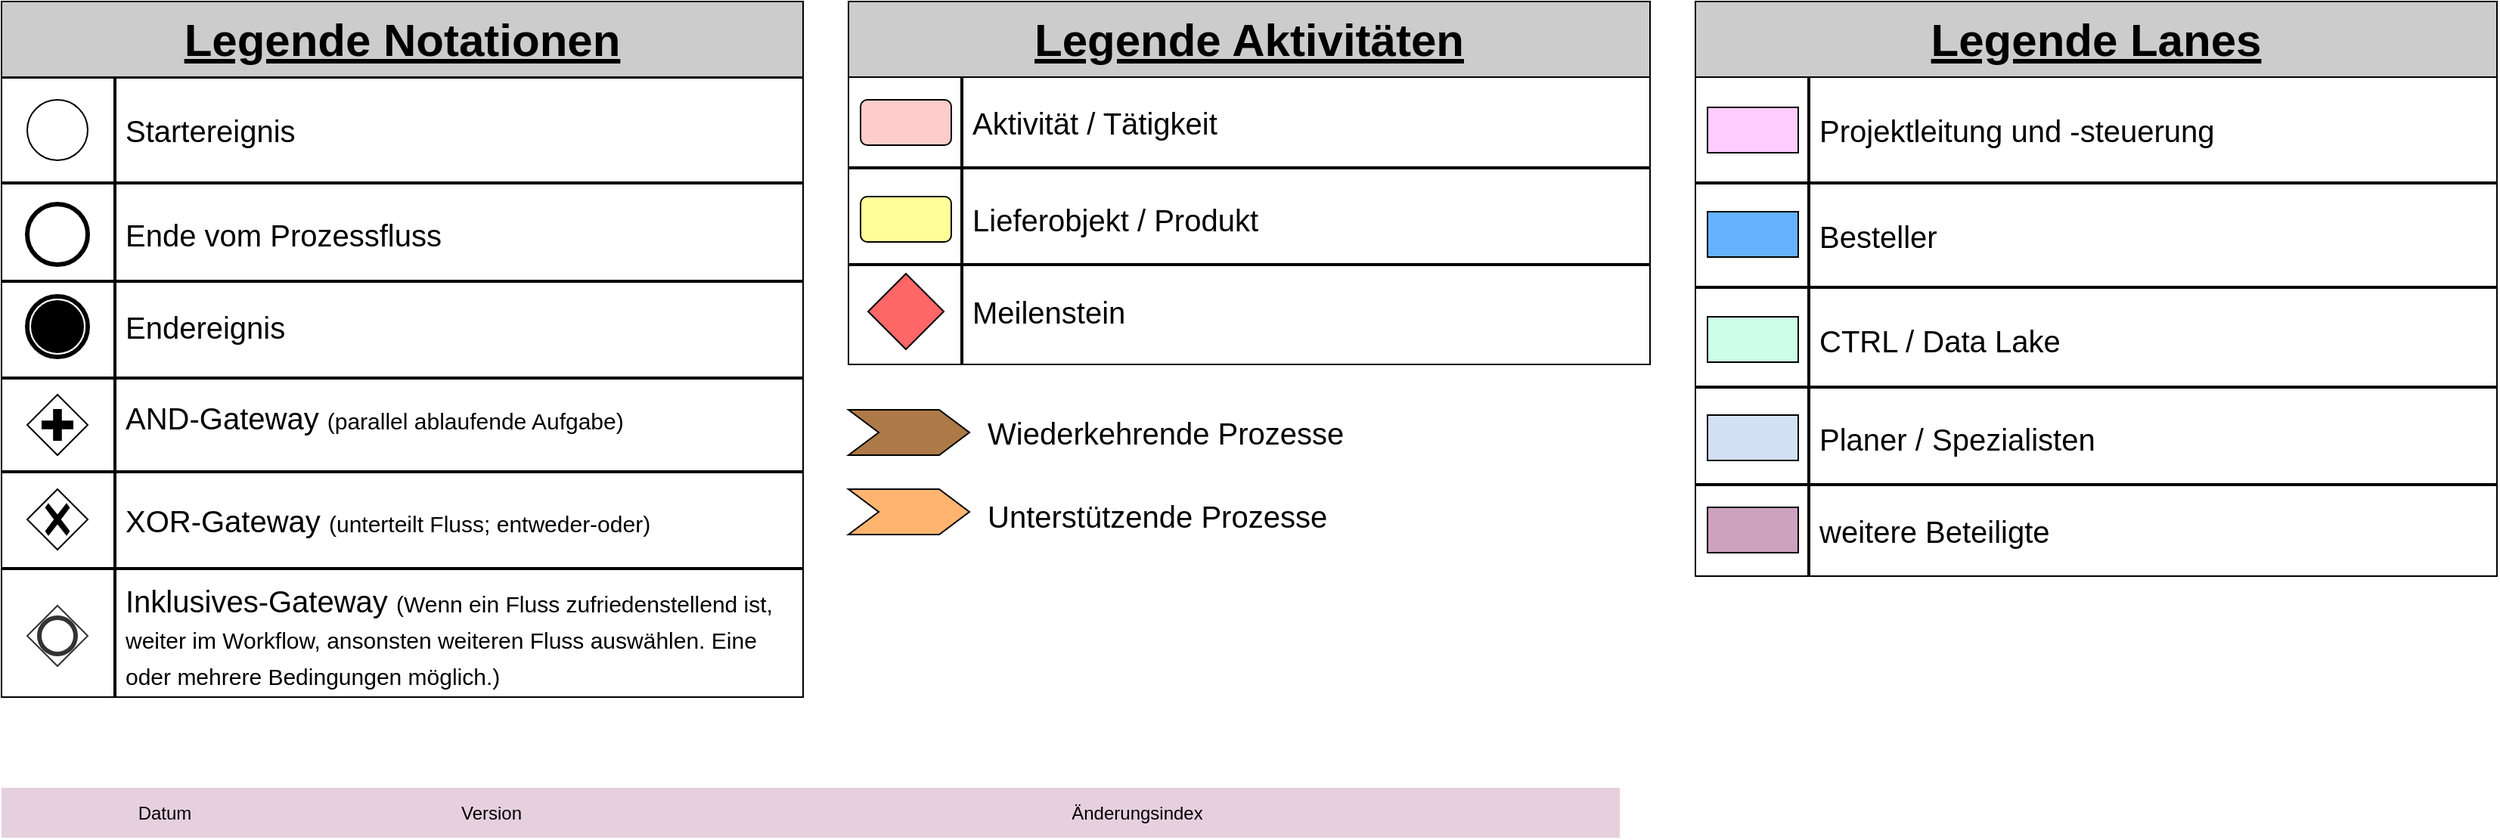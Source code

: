 <mxfile version="21.1.8" type="github">
  <diagram name="Seite-1" id="SO_sRnR5JkMkmJjuHY2v">
    <mxGraphModel dx="4702" dy="1785" grid="1" gridSize="10" guides="1" tooltips="1" connect="1" arrows="1" fold="1" page="1" pageScale="1" pageWidth="827" pageHeight="1169" math="0" shadow="0">
      <root>
        <mxCell id="0" />
        <mxCell id="1" parent="0" />
        <mxCell id="aoz51tnlVGhXAiDTJK-v-1" value="" style="rounded=0;whiteSpace=wrap;html=1;" vertex="1" parent="1">
          <mxGeometry x="180" y="920" width="530" height="460" as="geometry" />
        </mxCell>
        <mxCell id="aoz51tnlVGhXAiDTJK-v-2" value="" style="points=[[0.145,0.145,0],[0.5,0,0],[0.855,0.145,0],[1,0.5,0],[0.855,0.855,0],[0.5,1,0],[0.145,0.855,0],[0,0.5,0]];shape=mxgraph.bpmn.event;html=1;verticalLabelPosition=bottom;labelBackgroundColor=#ffffff;verticalAlign=top;align=center;perimeter=ellipsePerimeter;outlineConnect=0;aspect=fixed;outline=standard;symbol=general;" vertex="1" parent="1">
          <mxGeometry x="197" y="985" width="40" height="40" as="geometry" />
        </mxCell>
        <mxCell id="aoz51tnlVGhXAiDTJK-v-3" value="" style="points=[[0.145,0.145,0],[0.5,0,0],[0.855,0.145,0],[1,0.5,0],[0.855,0.855,0],[0.5,1,0],[0.145,0.855,0],[0,0.5,0]];shape=mxgraph.bpmn.event;html=1;verticalLabelPosition=bottom;labelBackgroundColor=#ffffff;verticalAlign=top;align=center;perimeter=ellipsePerimeter;outlineConnect=0;aspect=fixed;outline=end;symbol=terminate;" vertex="1" parent="1">
          <mxGeometry x="197" y="1115" width="40" height="40" as="geometry" />
        </mxCell>
        <mxCell id="aoz51tnlVGhXAiDTJK-v-4" value="Startereignis" style="text;html=1;strokeColor=none;fillColor=none;align=left;verticalAlign=middle;whiteSpace=wrap;rounded=0;fontSize=20;" vertex="1" parent="1">
          <mxGeometry x="260" y="990" width="120" height="30" as="geometry" />
        </mxCell>
        <mxCell id="aoz51tnlVGhXAiDTJK-v-5" value="Endereignis" style="text;html=1;strokeColor=none;fillColor=none;align=left;verticalAlign=middle;whiteSpace=wrap;rounded=0;fontSize=20;" vertex="1" parent="1">
          <mxGeometry x="260" y="1120" width="120" height="30" as="geometry" />
        </mxCell>
        <mxCell id="aoz51tnlVGhXAiDTJK-v-6" value="" style="line;strokeWidth=2;html=1;fontSize=18;fillColor=none;" vertex="1" parent="1">
          <mxGeometry x="180" y="965" width="530" height="10" as="geometry" />
        </mxCell>
        <mxCell id="aoz51tnlVGhXAiDTJK-v-7" value="" style="line;strokeWidth=2;direction=south;html=1;fontSize=18;fillColor=none;" vertex="1" parent="1">
          <mxGeometry x="250" y="970" width="10" height="410" as="geometry" />
        </mxCell>
        <mxCell id="aoz51tnlVGhXAiDTJK-v-8" value="" style="line;strokeWidth=2;html=1;fontSize=20;fillColor=none;" vertex="1" parent="1">
          <mxGeometry x="180" y="1035" width="530" height="10" as="geometry" />
        </mxCell>
        <mxCell id="aoz51tnlVGhXAiDTJK-v-9" value="AND-Gateway &lt;font style=&quot;font-size: 15px&quot;&gt;(parallel ablaufende Aufgabe)&lt;/font&gt;" style="text;html=1;strokeColor=none;fillColor=none;align=left;verticalAlign=middle;whiteSpace=wrap;rounded=0;fontSize=20;" vertex="1" parent="1">
          <mxGeometry x="260" y="1180" width="370" height="30" as="geometry" />
        </mxCell>
        <mxCell id="aoz51tnlVGhXAiDTJK-v-10" value="" style="line;strokeWidth=2;html=1;fontSize=20;fillColor=none;" vertex="1" parent="1">
          <mxGeometry x="180" y="1100" width="530" height="10" as="geometry" />
        </mxCell>
        <mxCell id="aoz51tnlVGhXAiDTJK-v-11" value="XOR-Gateway &lt;span style=&quot;font-size: 15px&quot;&gt;(unterteilt Fluss; entweder-oder)&lt;/span&gt;" style="text;html=1;strokeColor=none;fillColor=none;align=left;verticalAlign=middle;whiteSpace=wrap;rounded=0;fontSize=20;" vertex="1" parent="1">
          <mxGeometry x="260" y="1248" width="380" height="30" as="geometry" />
        </mxCell>
        <mxCell id="aoz51tnlVGhXAiDTJK-v-12" value="" style="line;strokeWidth=2;html=1;fontSize=20;fillColor=none;" vertex="1" parent="1">
          <mxGeometry x="180" y="1226" width="530" height="10" as="geometry" />
        </mxCell>
        <mxCell id="aoz51tnlVGhXAiDTJK-v-13" value="Inklusives-Gateway &lt;font style=&quot;font-size: 15px&quot;&gt;(Wenn ein Fluss zufriedenstellend ist, weiter im Workflow, ansonsten weiteren Fluss auswählen. Eine oder mehrere Bedingungen möglich.)&amp;nbsp;&lt;/font&gt;&amp;nbsp;" style="text;html=1;strokeColor=none;fillColor=none;align=left;verticalAlign=middle;whiteSpace=wrap;rounded=0;fontSize=20;" vertex="1" parent="1">
          <mxGeometry x="260" y="1306" width="450" height="67" as="geometry" />
        </mxCell>
        <mxCell id="aoz51tnlVGhXAiDTJK-v-14" value="" style="line;strokeWidth=2;html=1;fontSize=20;fillColor=none;" vertex="1" parent="1">
          <mxGeometry x="180" y="1290" width="530" height="10" as="geometry" />
        </mxCell>
        <mxCell id="aoz51tnlVGhXAiDTJK-v-15" value="" style="points=[[0.25,0.25,0],[0.5,0,0],[0.75,0.25,0],[1,0.5,0],[0.75,0.75,0],[0.5,1,0],[0.25,0.75,0],[0,0.5,0]];shape=mxgraph.bpmn.gateway2;html=1;verticalLabelPosition=bottom;labelBackgroundColor=#ffffff;verticalAlign=top;align=center;perimeter=rhombusPerimeter;outlineConnect=0;outline=none;symbol=none;gwType=parallel;fillColor=#FFFFFF;" vertex="1" parent="1">
          <mxGeometry x="197" y="1180" width="40" height="40" as="geometry" />
        </mxCell>
        <mxCell id="aoz51tnlVGhXAiDTJK-v-16" value="" style="points=[[0.25,0.25,0],[0.5,0,0],[0.75,0.25,0],[1,0.5,0],[0.75,0.75,0],[0.5,1,0],[0.25,0.75,0],[0,0.5,0]];shape=mxgraph.bpmn.gateway2;html=1;verticalLabelPosition=bottom;labelBackgroundColor=#ffffff;verticalAlign=top;align=center;perimeter=rhombusPerimeter;outlineConnect=0;outline=none;symbol=none;gwType=exclusive;fontSize=20;strokeColor=#000000;strokeWidth=1;fillColor=#FFFFFF;" vertex="1" parent="1">
          <mxGeometry x="197" y="1242.5" width="40" height="40" as="geometry" />
        </mxCell>
        <mxCell id="aoz51tnlVGhXAiDTJK-v-17" value="" style="points=[[0.25,0.25,0],[0.5,0,0],[0.75,0.25,0],[1,0.5,0],[0.75,0.75,0],[0.5,1,0],[0.25,0.75,0],[0,0.5,0]];shape=mxgraph.bpmn.gateway2;html=1;verticalLabelPosition=bottom;labelBackgroundColor=#ffffff;verticalAlign=top;align=center;perimeter=rhombusPerimeter;outlineConnect=0;outline=end;symbol=general;opacity=80;fillColor=#FFFFFF;" vertex="1" parent="1">
          <mxGeometry x="197" y="1319.5" width="40" height="40" as="geometry" />
        </mxCell>
        <UserObject label="&lt;font color=&quot;#000000&quot; size=&quot;1&quot;&gt;&lt;b&gt;&lt;u style=&quot;font-size: 30px&quot;&gt;Legende Notationen&lt;/u&gt;&lt;/b&gt;&lt;/font&gt;" link="https://de.wikipedia.org/wiki/Business_Process_Model_and_Notation" id="aoz51tnlVGhXAiDTJK-v-18">
          <mxCell style="rounded=0;whiteSpace=wrap;html=1;fontSize=20;fontColor=#FFFFFF;strokeColor=#000000;strokeWidth=1;align=center;fillColor=#CCCCCC;" vertex="1" parent="1">
            <mxGeometry x="180" y="920" width="530" height="50" as="geometry" />
          </mxCell>
        </UserObject>
        <mxCell id="aoz51tnlVGhXAiDTJK-v-19" value="" style="rounded=0;whiteSpace=wrap;html=1;" vertex="1" parent="1">
          <mxGeometry x="740" y="920" width="530" height="240" as="geometry" />
        </mxCell>
        <mxCell id="aoz51tnlVGhXAiDTJK-v-20" value="Aktivität / Tätigkeit" style="text;html=1;strokeColor=none;fillColor=none;align=left;verticalAlign=middle;whiteSpace=wrap;rounded=0;fontSize=20;" vertex="1" parent="1">
          <mxGeometry x="820" y="985" width="390" height="30" as="geometry" />
        </mxCell>
        <mxCell id="aoz51tnlVGhXAiDTJK-v-21" value="Lieferobjekt / Produkt" style="text;html=1;strokeColor=none;fillColor=none;align=left;verticalAlign=middle;whiteSpace=wrap;rounded=0;fontSize=20;" vertex="1" parent="1">
          <mxGeometry x="820" y="1049" width="400" height="30" as="geometry" />
        </mxCell>
        <mxCell id="aoz51tnlVGhXAiDTJK-v-22" value="Meilenstein" style="text;html=1;strokeColor=none;fillColor=none;align=left;verticalAlign=middle;whiteSpace=wrap;rounded=0;fontSize=20;" vertex="1" parent="1">
          <mxGeometry x="820" y="1110" width="370" height="30" as="geometry" />
        </mxCell>
        <mxCell id="aoz51tnlVGhXAiDTJK-v-23" value="" style="line;strokeWidth=2;html=1;fontSize=20;fillColor=none;" vertex="1" parent="1">
          <mxGeometry x="740" y="1089" width="530" height="10" as="geometry" />
        </mxCell>
        <UserObject label="&lt;font color=&quot;#000000&quot; size=&quot;1&quot;&gt;&lt;b&gt;&lt;u style=&quot;font-size: 30px&quot;&gt;Legende Aktivitäten&lt;/u&gt;&lt;/b&gt;&lt;/font&gt;" id="aoz51tnlVGhXAiDTJK-v-24">
          <mxCell style="rounded=0;whiteSpace=wrap;html=1;fontSize=20;fontColor=#FFFFFF;strokeColor=#000000;strokeWidth=1;align=center;fillColor=#CCCCCC;" vertex="1" parent="1">
            <mxGeometry x="740" y="920" width="530" height="50" as="geometry" />
          </mxCell>
        </UserObject>
        <mxCell id="aoz51tnlVGhXAiDTJK-v-25" value="" style="rounded=0;whiteSpace=wrap;html=1;" vertex="1" parent="1">
          <mxGeometry x="1300" y="920" width="530" height="380" as="geometry" />
        </mxCell>
        <UserObject label="&lt;font color=&quot;#000000&quot; size=&quot;1&quot;&gt;&lt;b&gt;&lt;u style=&quot;font-size: 30px&quot;&gt;Legende Lanes&lt;/u&gt;&lt;/b&gt;&lt;/font&gt;" id="aoz51tnlVGhXAiDTJK-v-26">
          <mxCell style="rounded=0;whiteSpace=wrap;html=1;fontSize=20;fontColor=#FFFFFF;strokeColor=#000000;strokeWidth=1;align=center;fillColor=#CCCCCC;" vertex="1" parent="1">
            <mxGeometry x="1300" y="920" width="530" height="50" as="geometry" />
          </mxCell>
        </UserObject>
        <mxCell id="aoz51tnlVGhXAiDTJK-v-27" value="" style="line;strokeWidth=2;html=1;fontSize=20;fillColor=none;" vertex="1" parent="1">
          <mxGeometry x="740" y="1025" width="530" height="10" as="geometry" />
        </mxCell>
        <mxCell id="aoz51tnlVGhXAiDTJK-v-28" value="" style="line;strokeWidth=2;direction=south;html=1;fontSize=18;fillColor=none;" vertex="1" parent="1">
          <mxGeometry x="810" y="970" width="10" height="190" as="geometry" />
        </mxCell>
        <mxCell id="aoz51tnlVGhXAiDTJK-v-29" value="" style="rounded=1;whiteSpace=wrap;html=1;fontSize=18;strokeColor=#000000;strokeWidth=1;align=left;fillColor=#FFCCCC;" vertex="1" parent="1">
          <mxGeometry x="748" y="985" width="60" height="30" as="geometry" />
        </mxCell>
        <mxCell id="aoz51tnlVGhXAiDTJK-v-30" value="" style="rounded=1;whiteSpace=wrap;html=1;fontSize=18;strokeColor=#000000;strokeWidth=1;align=left;fillColor=#FFFF99;" vertex="1" parent="1">
          <mxGeometry x="748" y="1049" width="60" height="30" as="geometry" />
        </mxCell>
        <mxCell id="aoz51tnlVGhXAiDTJK-v-31" value="Besteller" style="text;html=1;strokeColor=none;fillColor=none;align=left;verticalAlign=middle;whiteSpace=wrap;rounded=0;fontSize=20;" vertex="1" parent="1">
          <mxGeometry x="1380" y="1049" width="420" height="51" as="geometry" />
        </mxCell>
        <mxCell id="aoz51tnlVGhXAiDTJK-v-32" value="Projektleitung und -steuerung" style="text;html=1;strokeColor=none;fillColor=none;align=left;verticalAlign=middle;whiteSpace=wrap;rounded=0;fontSize=20;" vertex="1" parent="1">
          <mxGeometry x="1380" y="990" width="310" height="30" as="geometry" />
        </mxCell>
        <mxCell id="aoz51tnlVGhXAiDTJK-v-33" value="" style="line;strokeWidth=2;html=1;fontSize=20;fillColor=none;" vertex="1" parent="1">
          <mxGeometry x="1300" y="1035" width="530" height="10" as="geometry" />
        </mxCell>
        <mxCell id="aoz51tnlVGhXAiDTJK-v-34" value="" style="line;strokeWidth=2;direction=south;html=1;fontSize=18;fillColor=none;" vertex="1" parent="1">
          <mxGeometry x="1370" y="970" width="10" height="330" as="geometry" />
        </mxCell>
        <mxCell id="aoz51tnlVGhXAiDTJK-v-35" value="" style="rounded=0;whiteSpace=wrap;html=1;fontSize=18;strokeColor=#000000;strokeWidth=1;align=left;fillColor=#FFCCFF;" vertex="1" parent="1">
          <mxGeometry x="1308" y="990" width="60" height="30" as="geometry" />
        </mxCell>
        <mxCell id="aoz51tnlVGhXAiDTJK-v-36" value="" style="rounded=0;whiteSpace=wrap;html=1;fontSize=18;strokeColor=#000000;strokeWidth=1;align=left;fillColor=#66B2FF;" vertex="1" parent="1">
          <mxGeometry x="1308" y="1059" width="60" height="30" as="geometry" />
        </mxCell>
        <mxCell id="aoz51tnlVGhXAiDTJK-v-37" value="" style="rhombus;whiteSpace=wrap;html=1;fontFamily=Helvetica;fontSize=12;fontColor=#000000;align=center;fillColor=#FF6666;" vertex="1" parent="1">
          <mxGeometry x="753" y="1100" width="50" height="50" as="geometry" />
        </mxCell>
        <mxCell id="aoz51tnlVGhXAiDTJK-v-38" value="" style="line;strokeWidth=2;html=1;fontSize=20;fillColor=none;" vertex="1" parent="1">
          <mxGeometry x="1300" y="1104" width="530" height="10" as="geometry" />
        </mxCell>
        <mxCell id="aoz51tnlVGhXAiDTJK-v-39" value="" style="line;strokeWidth=2;html=1;fontSize=20;fillColor=none;" vertex="1" parent="1">
          <mxGeometry x="1300" y="1170" width="530" height="10" as="geometry" />
        </mxCell>
        <mxCell id="aoz51tnlVGhXAiDTJK-v-40" value="CTRL / Data Lake" style="text;html=1;strokeColor=none;fillColor=none;align=left;verticalAlign=middle;whiteSpace=wrap;rounded=0;fontSize=20;" vertex="1" parent="1">
          <mxGeometry x="1380" y="1118.5" width="420" height="51" as="geometry" />
        </mxCell>
        <mxCell id="aoz51tnlVGhXAiDTJK-v-41" value="" style="rounded=0;whiteSpace=wrap;html=1;fontSize=18;strokeColor=#000000;strokeWidth=1;align=left;fillColor=#CCFFE6;" vertex="1" parent="1">
          <mxGeometry x="1308" y="1128.5" width="60" height="30" as="geometry" />
        </mxCell>
        <mxCell id="aoz51tnlVGhXAiDTJK-v-42" value="Planer / Spezialisten" style="text;html=1;strokeColor=none;fillColor=none;align=left;verticalAlign=middle;whiteSpace=wrap;rounded=0;fontSize=20;" vertex="1" parent="1">
          <mxGeometry x="1380" y="1183.5" width="420" height="51" as="geometry" />
        </mxCell>
        <mxCell id="aoz51tnlVGhXAiDTJK-v-43" value="" style="rounded=0;whiteSpace=wrap;html=1;fontSize=18;strokeColor=#000000;strokeWidth=1;align=left;fillColor=#D4E1F5;" vertex="1" parent="1">
          <mxGeometry x="1308" y="1193.5" width="60" height="30" as="geometry" />
        </mxCell>
        <mxCell id="aoz51tnlVGhXAiDTJK-v-44" value="" style="line;strokeWidth=2;html=1;fontSize=20;fillColor=none;" vertex="1" parent="1">
          <mxGeometry x="1300" y="1234.5" width="530" height="10" as="geometry" />
        </mxCell>
        <mxCell id="aoz51tnlVGhXAiDTJK-v-45" value="weitere Beteiligte" style="text;html=1;strokeColor=none;fillColor=none;align=left;verticalAlign=middle;whiteSpace=wrap;rounded=0;fontSize=20;" vertex="1" parent="1">
          <mxGeometry x="1380" y="1244.5" width="420" height="51" as="geometry" />
        </mxCell>
        <mxCell id="aoz51tnlVGhXAiDTJK-v-46" value="" style="rounded=0;whiteSpace=wrap;html=1;fontSize=18;strokeColor=#000000;strokeWidth=1;align=left;fillColor=#CDA2BE;" vertex="1" parent="1">
          <mxGeometry x="1308" y="1254.5" width="60" height="30" as="geometry" />
        </mxCell>
        <mxCell id="aoz51tnlVGhXAiDTJK-v-47" value="" style="line;strokeWidth=2;html=1;fontSize=20;fillColor=none;" vertex="1" parent="1">
          <mxGeometry x="180" y="1164" width="530" height="10" as="geometry" />
        </mxCell>
        <mxCell id="aoz51tnlVGhXAiDTJK-v-48" value="" style="points=[[0.145,0.145,0],[0.5,0,0],[0.855,0.145,0],[1,0.5,0],[0.855,0.855,0],[0.5,1,0],[0.145,0.855,0],[0,0.5,0]];shape=mxgraph.bpmn.event;html=1;verticalLabelPosition=bottom;labelBackgroundColor=#ffffff;verticalAlign=top;align=center;perimeter=ellipsePerimeter;outlineConnect=0;aspect=fixed;outline=end;symbol=terminate2;" vertex="1" parent="1">
          <mxGeometry x="197" y="1054" width="40" height="40" as="geometry" />
        </mxCell>
        <mxCell id="aoz51tnlVGhXAiDTJK-v-49" value="Ende vom Prozessfluss" style="text;html=1;strokeColor=none;fillColor=none;align=left;verticalAlign=middle;whiteSpace=wrap;rounded=0;fontSize=20;" vertex="1" parent="1">
          <mxGeometry x="260" y="1059" width="320" height="30" as="geometry" />
        </mxCell>
        <mxCell id="aoz51tnlVGhXAiDTJK-v-50" value="" style="shape=partialRectangle;html=1;whiteSpace=wrap;collapsible=0;dropTarget=0;pointerEvents=0;fillColor=none;top=0;left=0;bottom=0;right=0;points=[[0,0.5],[1,0.5]];portConstraint=eastwest;" vertex="1" parent="1">
          <mxGeometry x="180" y="1440" width="1070" height="33" as="geometry" />
        </mxCell>
        <mxCell id="aoz51tnlVGhXAiDTJK-v-51" value="Datum" style="shape=partialRectangle;html=1;whiteSpace=wrap;connectable=0;top=0;left=0;bottom=0;right=0;overflow=hidden;pointerEvents=1;fillColor=#E6D0DE;" vertex="1" parent="aoz51tnlVGhXAiDTJK-v-50">
          <mxGeometry width="216" height="33" as="geometry">
            <mxRectangle width="216" height="33" as="alternateBounds" />
          </mxGeometry>
        </mxCell>
        <mxCell id="aoz51tnlVGhXAiDTJK-v-52" value="Version" style="shape=partialRectangle;html=1;whiteSpace=wrap;connectable=0;top=0;left=0;bottom=0;right=0;overflow=hidden;pointerEvents=1;fillColor=#E6D0DE;" vertex="1" parent="aoz51tnlVGhXAiDTJK-v-50">
          <mxGeometry x="216" width="216" height="33" as="geometry">
            <mxRectangle width="216" height="33" as="alternateBounds" />
          </mxGeometry>
        </mxCell>
        <mxCell id="aoz51tnlVGhXAiDTJK-v-53" value="Änderungsindex" style="shape=partialRectangle;html=1;whiteSpace=wrap;connectable=0;top=0;left=0;bottom=0;right=0;overflow=hidden;pointerEvents=1;fillColor=#E6D0DE;" vertex="1" parent="aoz51tnlVGhXAiDTJK-v-50">
          <mxGeometry x="432" width="638" height="33" as="geometry">
            <mxRectangle width="638" height="33" as="alternateBounds" />
          </mxGeometry>
        </mxCell>
        <mxCell id="aoz51tnlVGhXAiDTJK-v-54" value="" style="shape=step;perimeter=stepPerimeter;fixedSize=1;points=[];whiteSpace=wrap;fontSize=15;fillColor=#AD7947;" vertex="1" parent="1">
          <mxGeometry x="740" y="1190" width="80" height="30" as="geometry" />
        </mxCell>
        <mxCell id="aoz51tnlVGhXAiDTJK-v-55" value="Wiederkehrende Prozesse" style="text;html=1;strokeColor=none;fillColor=none;align=left;verticalAlign=middle;whiteSpace=wrap;rounded=0;fontSize=20;" vertex="1" parent="1">
          <mxGeometry x="830" y="1190" width="370" height="30" as="geometry" />
        </mxCell>
        <mxCell id="aoz51tnlVGhXAiDTJK-v-56" value="" style="shape=step;perimeter=stepPerimeter;fixedSize=1;points=[];whiteSpace=wrap;fontSize=15;fillColor=#FFB570;" vertex="1" parent="1">
          <mxGeometry x="740" y="1242.5" width="80" height="30" as="geometry" />
        </mxCell>
        <mxCell id="aoz51tnlVGhXAiDTJK-v-57" value="Unterstützende Prozesse" style="text;html=1;strokeColor=none;fillColor=none;align=left;verticalAlign=middle;whiteSpace=wrap;rounded=0;fontSize=20;" vertex="1" parent="1">
          <mxGeometry x="830" y="1244.5" width="370" height="30" as="geometry" />
        </mxCell>
      </root>
    </mxGraphModel>
  </diagram>
</mxfile>
